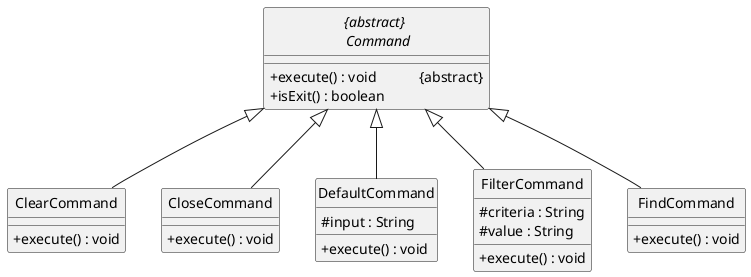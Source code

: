 @startuml
'https://plantuml.com/class-diagram

hide circle
skinparam classAttributeIconSize 0
!define ABSTRACT &#123;abstract&#125;

abstract "{abstract} \n Command" {
+ execute() : void \t\t ABSTRACT
+ isExit() : boolean
}
class ClearCommand {
+ execute() : void
}
class CloseCommand {
+ execute() : void
}
class DefaultCommand {
# input : String
+ execute() : void
}
class FilterCommand {
# criteria : String
# value : String
+ execute() : void
}
class FindCommand {
+ execute() : void
}

"{abstract} \n Command" <|-- ClearCommand
"{abstract} \n Command" <|-- CloseCommand
"{abstract} \n Command" <|-- DefaultCommand
"{abstract} \n Command" <|-- FilterCommand
"{abstract} \n Command" <|-- FindCommand

@enduml
